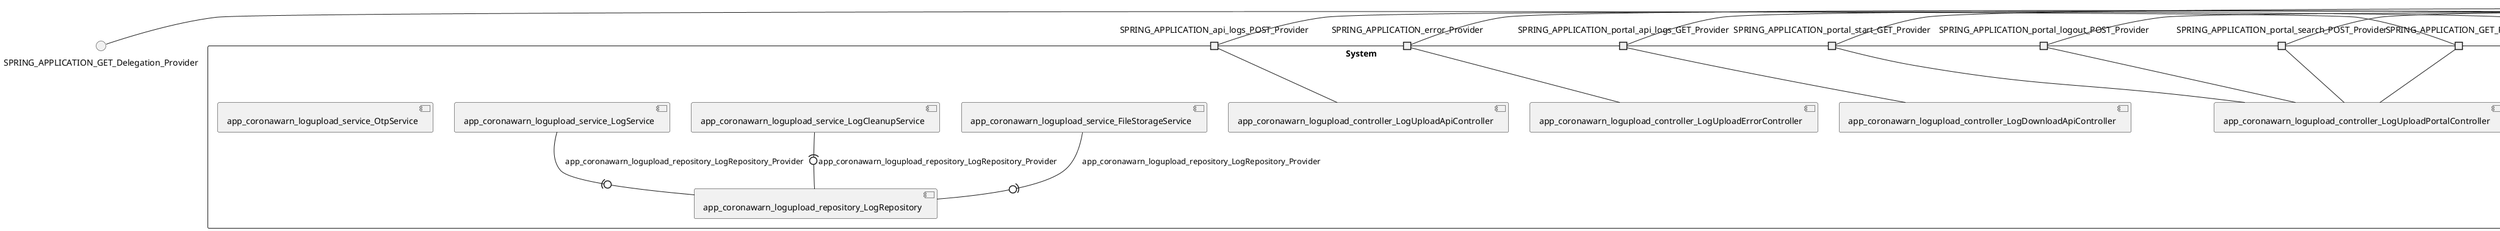 @startuml
skinparam fixCircleLabelOverlapping true
skinparam componentStyle uml2
() SPRING_APPLICATION_GET_Delegation_Provider
() SPRING_APPLICATION_api_logs_POST_Delegation_Provider
() SPRING_APPLICATION_error_Delegation_Provider
() SPRING_APPLICATION_portal_api_logs_GET_Delegation_Provider
() SPRING_APPLICATION_portal_logout_POST_Delegation_Provider
() SPRING_APPLICATION_portal_search_POST_Delegation_Provider
() SPRING_APPLICATION_portal_start_GET_Delegation_Provider
rectangle System {
[app_coronawarn_logupload_controller_LogDownloadApiController] [[corona-warn-app-cwa-log-upload.repository#_P0gP8DeqEe-IZbd6g039tQ]]
[app_coronawarn_logupload_controller_LogUploadApiController] [[corona-warn-app-cwa-log-upload.repository#_P0gP8DeqEe-IZbd6g039tQ]]
[app_coronawarn_logupload_controller_LogUploadErrorController] [[corona-warn-app-cwa-log-upload.repository#_P0gP8DeqEe-IZbd6g039tQ]]
[app_coronawarn_logupload_controller_LogUploadPortalController] [[corona-warn-app-cwa-log-upload.repository#_P0gP8DeqEe-IZbd6g039tQ]]
[app_coronawarn_logupload_repository_LogRepository] [[corona-warn-app-cwa-log-upload.repository#_P0gP8DeqEe-IZbd6g039tQ]]
[app_coronawarn_logupload_service_FileStorageService] [[corona-warn-app-cwa-log-upload.repository#_P0gP8DeqEe-IZbd6g039tQ]]
[app_coronawarn_logupload_service_LogCleanupService] [[corona-warn-app-cwa-log-upload.repository#_P0gP8DeqEe-IZbd6g039tQ]]
[app_coronawarn_logupload_service_LogService] [[corona-warn-app-cwa-log-upload.repository#_P0gP8DeqEe-IZbd6g039tQ]]
[app_coronawarn_logupload_service_OtpService] [[corona-warn-app-cwa-log-upload.repository#_P0gP8DeqEe-IZbd6g039tQ]]
port SPRING_APPLICATION_GET_Provider
SPRING_APPLICATION_GET_Delegation_Provider - SPRING_APPLICATION_GET_Provider
SPRING_APPLICATION_GET_Provider - [app_coronawarn_logupload_controller_LogUploadPortalController]
port SPRING_APPLICATION_api_logs_POST_Provider
SPRING_APPLICATION_api_logs_POST_Delegation_Provider - SPRING_APPLICATION_api_logs_POST_Provider
SPRING_APPLICATION_api_logs_POST_Provider - [app_coronawarn_logupload_controller_LogUploadApiController]
port SPRING_APPLICATION_error_Provider
SPRING_APPLICATION_error_Delegation_Provider - SPRING_APPLICATION_error_Provider
SPRING_APPLICATION_error_Provider - [app_coronawarn_logupload_controller_LogUploadErrorController]
port SPRING_APPLICATION_portal_api_logs_GET_Provider
SPRING_APPLICATION_portal_api_logs_GET_Delegation_Provider - SPRING_APPLICATION_portal_api_logs_GET_Provider
SPRING_APPLICATION_portal_api_logs_GET_Provider - [app_coronawarn_logupload_controller_LogDownloadApiController]
port SPRING_APPLICATION_portal_logout_POST_Provider
SPRING_APPLICATION_portal_logout_POST_Delegation_Provider - SPRING_APPLICATION_portal_logout_POST_Provider
SPRING_APPLICATION_portal_logout_POST_Provider - [app_coronawarn_logupload_controller_LogUploadPortalController]
port SPRING_APPLICATION_portal_search_POST_Provider
SPRING_APPLICATION_portal_search_POST_Delegation_Provider - SPRING_APPLICATION_portal_search_POST_Provider
SPRING_APPLICATION_portal_search_POST_Provider - [app_coronawarn_logupload_controller_LogUploadPortalController]
port SPRING_APPLICATION_portal_start_GET_Provider
SPRING_APPLICATION_portal_start_GET_Delegation_Provider - SPRING_APPLICATION_portal_start_GET_Provider
SPRING_APPLICATION_portal_start_GET_Provider - [app_coronawarn_logupload_controller_LogUploadPortalController]
[app_coronawarn_logupload_service_LogCleanupService] -(0- [app_coronawarn_logupload_repository_LogRepository] : app_coronawarn_logupload_repository_LogRepository_Provider
[app_coronawarn_logupload_service_LogService] -(0- [app_coronawarn_logupload_repository_LogRepository] : app_coronawarn_logupload_repository_LogRepository_Provider
[app_coronawarn_logupload_service_FileStorageService] -(0- [app_coronawarn_logupload_repository_LogRepository] : app_coronawarn_logupload_repository_LogRepository_Provider
}

@enduml
